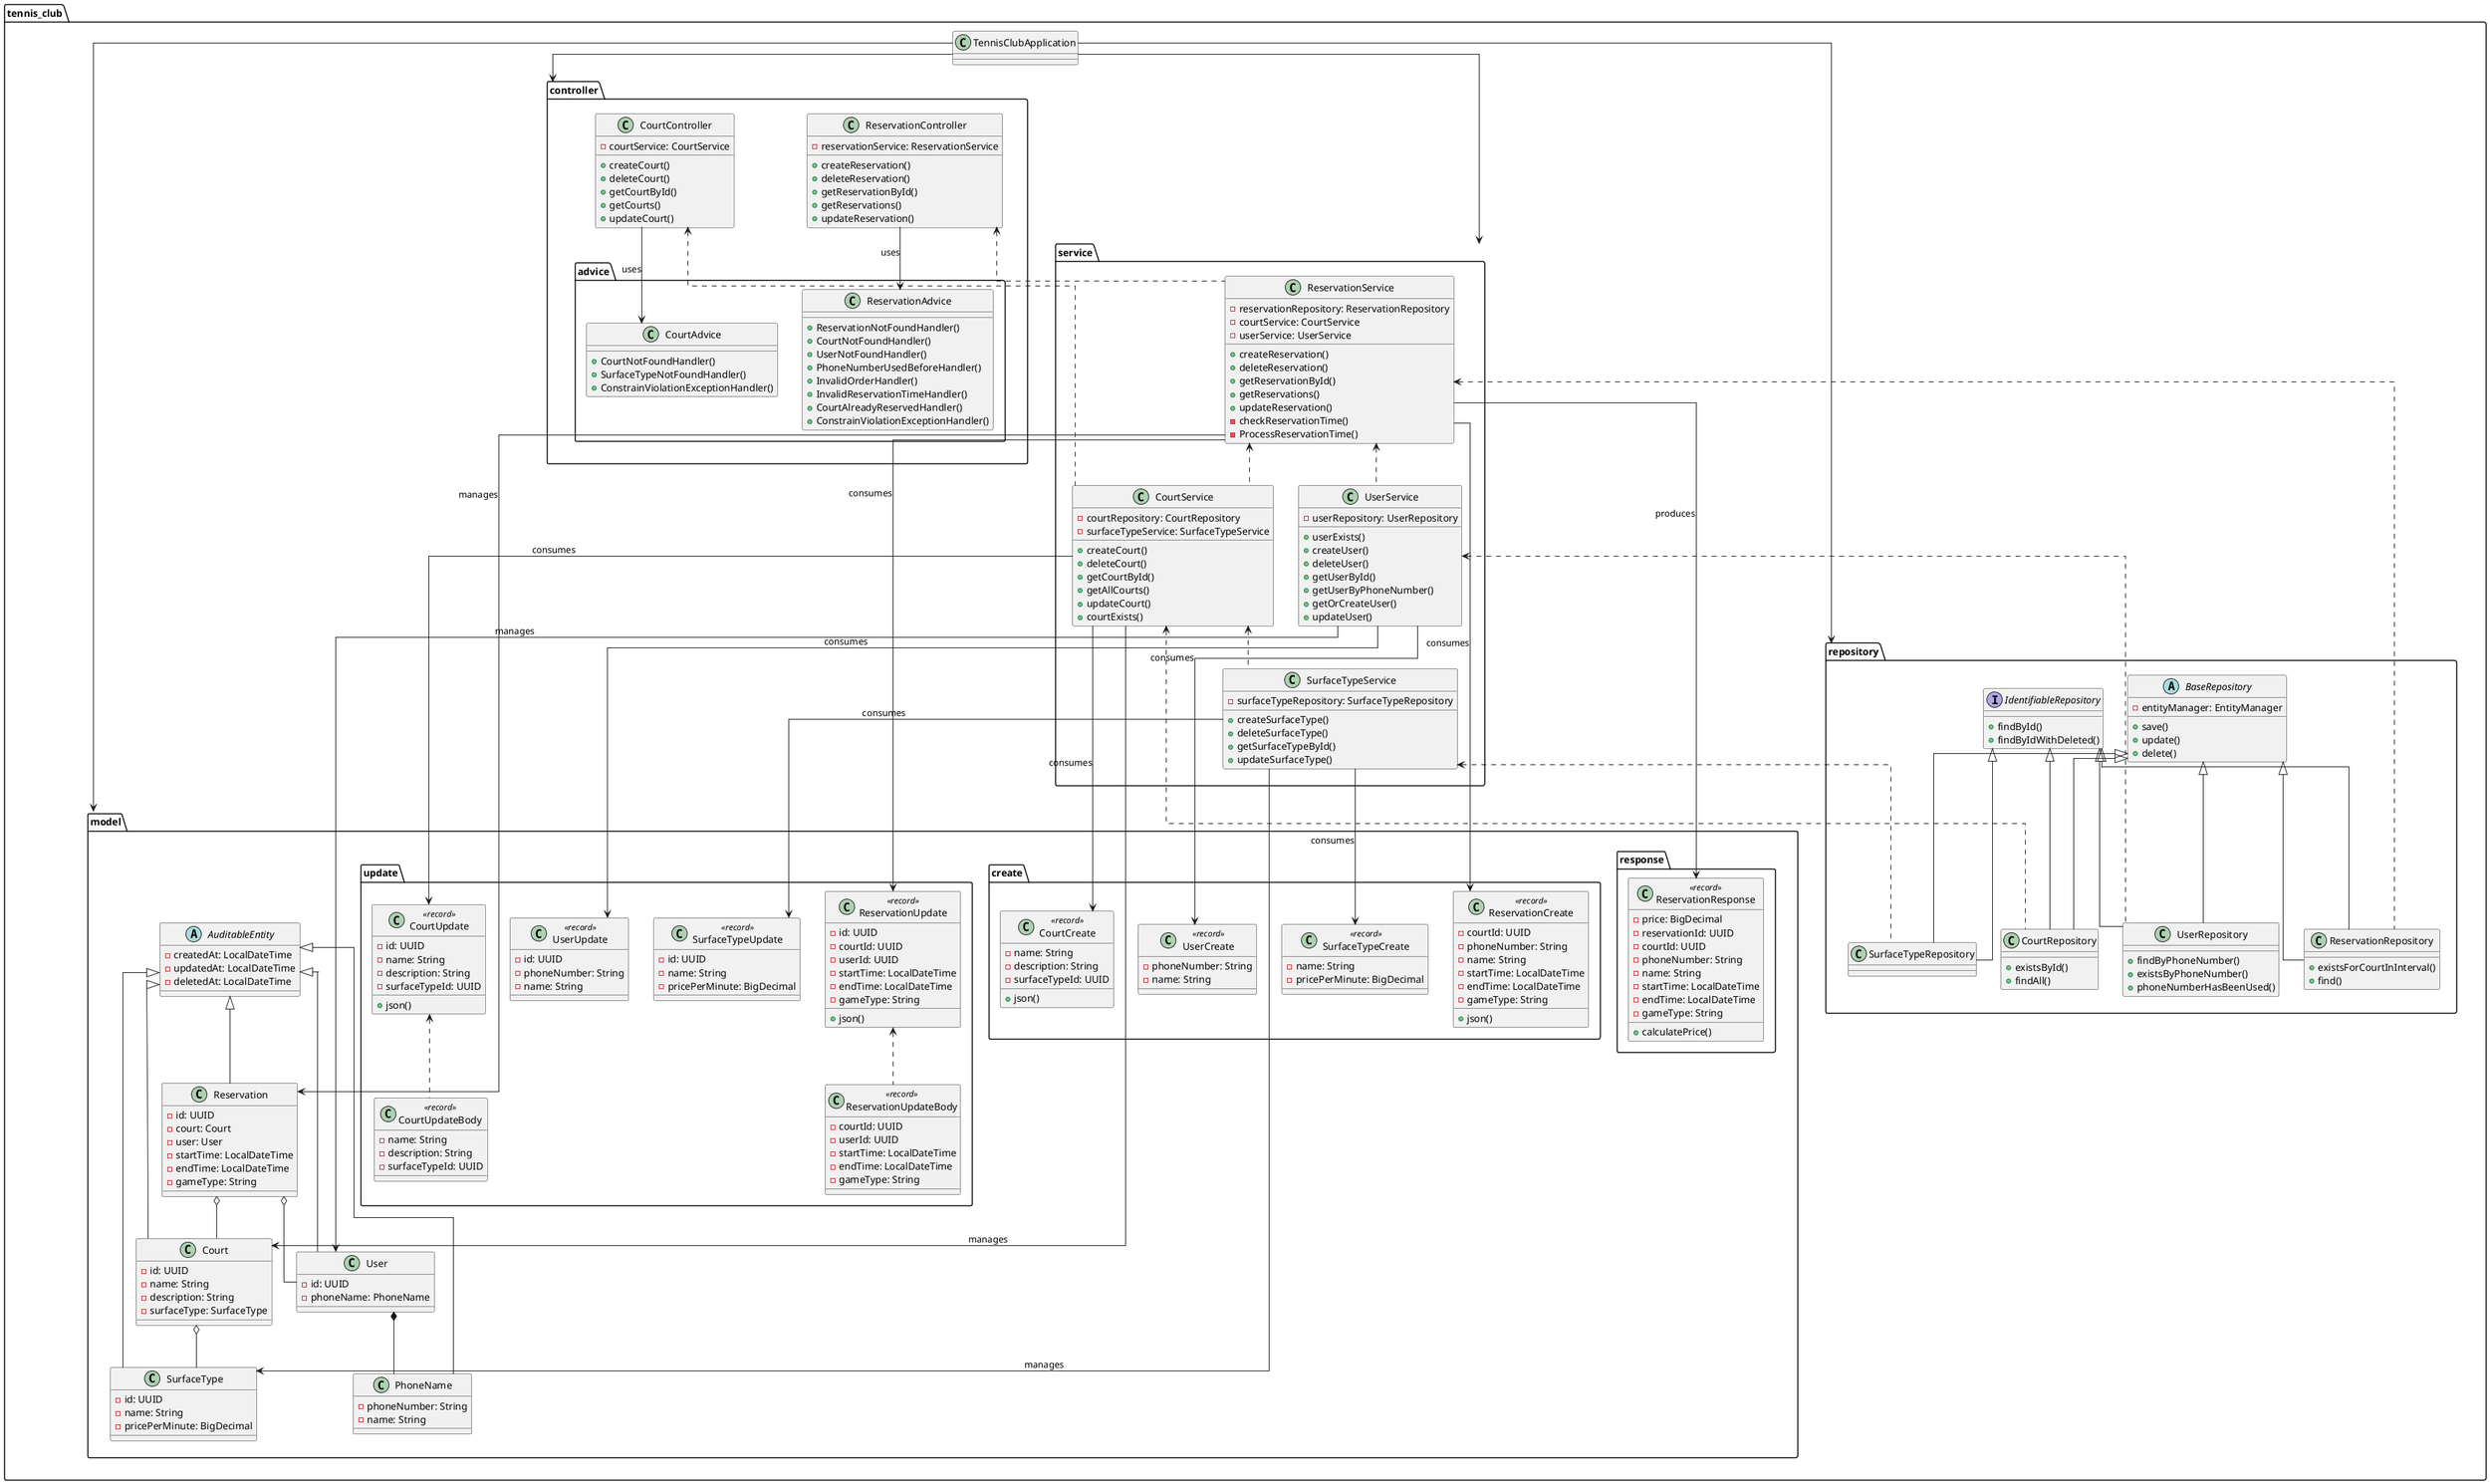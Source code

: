 @startuml
top to bottom direction
skinparam linetype ortho

package tennis_club {

    class TennisClubApplication

    ' package config {
    '     class JpaConfig {
    '         + entityManagerFactory()
    '         + transactionManager()
    '     }
    ' }

    package controller {
        class CourtController {
            - courtService: CourtService
            + createCourt()
            + deleteCourt()
            + getCourtById()
            + getCourts()
            + updateCourt()
        }

        class ReservationController {
            - reservationService: ReservationService
            + createReservation()
            + deleteReservation()
            + getReservationById()
            + getReservations()
            + updateReservation()
        }

        package advice {
            class CourtAdvice {
                + CourtNotFoundHandler()
                + SurfaceTypeNotFoundHandler()
                + ConstrainViolationExceptionHandler()
            }

            class ReservationAdvice {
                + ReservationNotFoundHandler()
                + CourtNotFoundHandler()
                + UserNotFoundHandler()
                + PhoneNumberUsedBeforeHandler()
                + InvalidOrderHandler()
                + InvalidReservationTimeHandler()
                + CourtAlreadyReservedHandler()
                + ConstrainViolationExceptionHandler()
            }
        }
    }

    package service {
        class CourtService {
            - courtRepository: CourtRepository
            - surfaceTypeService: SurfaceTypeService
            + createCourt()
            + deleteCourt()
            + getCourtById()
            + getAllCourts()
            + updateCourt()
            + courtExists()
        }

        class ReservationService {
            - reservationRepository: ReservationRepository
            - courtService: CourtService
            - userService: UserService
            + createReservation()
            + deleteReservation()
            + getReservationById()
            + getReservations()
            + updateReservation()
            - checkReservationTime()
            - ProcessReservationTime()
        }

        class SurfaceTypeService {
            - surfaceTypeRepository: SurfaceTypeRepository
            + createSurfaceType()
            + deleteSurfaceType()
            + getSurfaceTypeById()
            + updateSurfaceType()
        }

        class UserService {
            - userRepository: UserRepository
            + userExists()
            + createUser()
            + deleteUser()
            + getUserById()
            + getUserByPhoneNumber()
            + getOrCreateUser()
            + updateUser()
        }
    }

    ' package exception {
    '     class CourtAlreadyReservedException
    '     class CourtNotFoundException
    '     class InvalidOrderException
    '     class InvalidReservationTimeException
    '     class PhoneNumberUsedBeforeException
    '     class ReservationNotFoundException
    '     class SurfaceTypeNotFoundException
    '     class UserNotFoundException
    ' }

    package model {
        abstract class AuditableEntity {
            - createdAt: LocalDateTime
            - updatedAt: LocalDateTime
            - deletedAt: LocalDateTime
        }

        class Court extends AuditableEntity {
            - id: UUID
            - name: String
            - description: String
            - surfaceType: SurfaceType
        }

        class PhoneName extends AuditableEntity {
            - phoneNumber: String
            - name: String
        }

        class Reservation extends AuditableEntity {
            - id: UUID
            - court: Court
            - user: User
            - startTime: LocalDateTime
            - endTime: LocalDateTime
            - gameType: String
        }

        class SurfaceType extends AuditableEntity {
            - id: UUID
            - name: String
            - pricePerMinute: BigDecimal
        }

        class User extends AuditableEntity {
            - id: UUID
            - phoneName: PhoneName
        }

        package create {
            class CourtCreate <<record>> {
                - name: String
                - description: String
                - surfaceTypeId: UUID
                + json()
            }

            class ReservationCreate <<record>> {
                - courtId: UUID
                - phoneNumber: String
                - name: String
                - startTime: LocalDateTime
                - endTime: LocalDateTime
                - gameType: String
                + json()
            }

            class SurfaceTypeCreate <<record>> {
                - name: String
                - pricePerMinute: BigDecimal
            }

            class UserCreate <<record>> {
                - phoneNumber: String
                - name: String
            }
        }

        package update {
            class CourtUpdate <<record>> {
                - id: UUID
                - name: String
                - description: String
                - surfaceTypeId: UUID
                + json()
            }

            class CourtUpdateBody <<record>> {
                - name: String
                - description: String
                - surfaceTypeId: UUID
            }

            class ReservationUpdate <<record>> {
                - id: UUID
                - courtId: UUID
                - userId: UUID
                - startTime: LocalDateTime
                - endTime: LocalDateTime
                - gameType: String
                + json()
            }

            class ReservationUpdateBody <<record>> {
                - courtId: UUID
                - userId: UUID
                - startTime: LocalDateTime
                - endTime: LocalDateTime
                - gameType: String
            }

            class SurfaceTypeUpdate <<record>> {
                - id: UUID
                - name: String
                - pricePerMinute: BigDecimal
            }

            class UserUpdate <<record>> {
                - id: UUID
                - phoneNumber: String
                - name: String
            }
        }

        package response {
            class ReservationResponse <<record>> {
                - price: BigDecimal
                - reservationId: UUID
                - courtId: UUID
                - phoneNumber: String
                - name: String
                - startTime: LocalDateTime
                - endTime: LocalDateTime
                - gameType: String
                + calculatePrice()
            }
        }

    }

    package repository {
        abstract class BaseRepository {
            - entityManager: EntityManager
            + save()
            + update()
            + delete()
        }

        class CourtRepository extends BaseRepository {
            + existsById()
            + findAll()
        }

        interface IdentifiableRepository {
            + findById()
            + findByIdWithDeleted()
        }

        class ReservationRepository extends BaseRepository {
            + existsForCourtInInterval()
            + find()
        }

        class SurfaceTypeRepository extends BaseRepository {
        }

        class UserRepository extends BaseRepository {
            + findByPhoneNumber()
            + existsByPhoneNumber()
            + phoneNumberHasBeenUsed()
        }
    }

    ' package util {
    '     class DataInitializer {
    '         - seedData : boolean
    '         - surfaceTypeService: SurfaceTypeService
    '         - courtService: CourtService
    '         - userService: UserService
    '         - reservationService: ReservationService
    '         + run()
    '         + seedSurfaceTypesAndCourts()
    '         + seedUsersAndReservations()
    '     }
    '
    '     class DateTimeUtils {
    '         + getClosesIntervalMark()
    '     }
    '
    '     class ExceptionUtils {
    '         + getRootCause()
    '     }
    '
    '     class Pair <<record>> {
    '         - first: T
    '         - second: U
    '         + of()
    '     }
    '
    '     class PhoneNumberUtils {
    '         + normalizePhoneNumber()
    '     }
    ' }
}

' Controller
ReservationController --> ReservationAdvice : uses
ReservationController <.. ReservationService
' ReservationController --> ReservationCreate : produces
' ReservationController --> ReservationUpdate : produces
' ReservationController --> ReservationResponse : responds with
CourtController --> CourtAdvice : uses
CourtController <.. CourtService
' CourtController --> CourtCreate : produces
' CourtController --> CourtUpdate : produces

' Advice
' ReservationAdvice --> ReservationNotFoundException : handles
' ReservationAdvice --> CourtNotFoundException : handles
' ReservationAdvice --> UserNotFoundException : handles
' ReservationAdvice --> PhoneNumberUsedBeforeException : handles
' ReservationAdvice --> InvalidOrderException : handles
' ReservationAdvice --> InvalidReservationTimeException : handles
' ReservationAdvice --> CourtAlreadyReservedException : handles
' CourtAdvice --> CourtNotFoundException : handles
' CourtAdvice --> SurfaceTypeNotFoundException : handles

' Service
ReservationService <.. ReservationRepository
ReservationService <.. CourtService
ReservationService <.. UserService
ReservationService --> Reservation : manages
ReservationService --> ReservationCreate : consumes
ReservationService --> ReservationUpdate : consumes
ReservationService --> ReservationResponse : produces
' ReservationService --> ReservationNotFoundException : throws
' ReservationService --> InvalidOrderException : throws
' ReservationService --> InvalidReservationTimeException : throws
' ReservationService --> CourtAlreadyReservedException : throws

CourtService <.. CourtRepository
CourtService <.. SurfaceTypeService
CourtService --> Court : manages
CourtService --> CourtCreate : consumes
CourtService --> CourtUpdate : consumes
' CourtService --> CourtNotFoundException : throws

UserService <.. UserRepository
UserService --> User : manages
UserService --> UserCreate : consumes
UserService --> UserUpdate : consumes
' UserService --> UserNotFoundException : throws
' UserService --> PhoneNumberUsedBeforeException : throws

SurfaceTypeService <.. SurfaceTypeRepository
SurfaceTypeService --> SurfaceType : manages
SurfaceTypeService --> SurfaceTypeCreate : consumes
SurfaceTypeService --> SurfaceTypeUpdate : consumes
' SurfaceTypeService --> SurfaceTypeNotFoundException : throws

' Repository
IdentifiableRepository <|-- CourtRepository
IdentifiableRepository <|-- ReservationRepository
IdentifiableRepository <|-- SurfaceTypeRepository
IdentifiableRepository <|-- UserRepository

' Model
User *-- PhoneName
Court o-- SurfaceType
Reservation o-- Court
Reservation o-- User

' App
TennisClubApplication --> controller
TennisClubApplication --> service
TennisClubApplication --> model
TennisClubApplication --> repository
' TennisClubApplication --> util
' TennisClubApplication --> config
' TennisClubApplication --> exception

' Update, Create, Response
CourtUpdate <.. CourtUpdateBody
ReservationUpdate <.. ReservationUpdateBody

' Util
' DataInitializer <.. SurfaceTypeService
' DataInitializer <.. CourtService
' DataInitializer <.. UserService
' DataInitializer <.. ReservationService
' DataInitializer --> Pair : uses
' CourtAdvice --> ExceptionUtils : uses
' ReservationAdvice --> ExceptionUtils : uses
' UserService --> PhoneNumberUtils : uses
' ReservationService --> DateTimeUtils : uses
' ReservationService --> Pair : uses

@enduml
